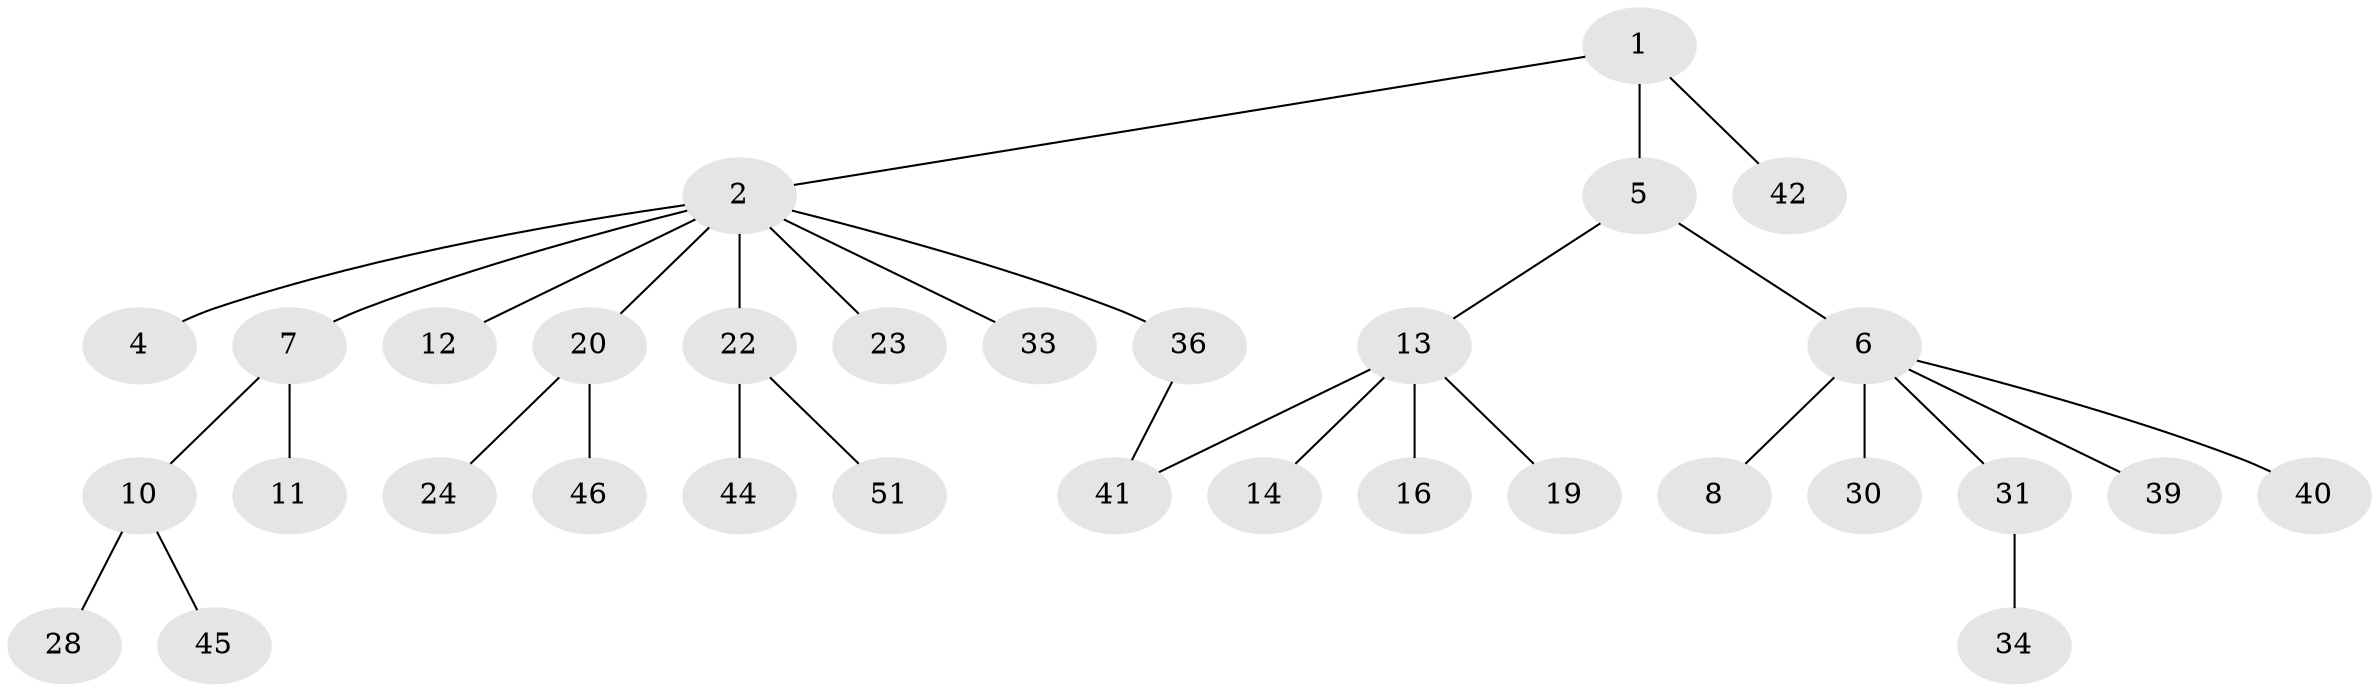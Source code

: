 // original degree distribution, {3: 0.1509433962264151, 8: 0.018867924528301886, 2: 0.33962264150943394, 5: 0.03773584905660377, 4: 0.03773584905660377, 1: 0.41509433962264153}
// Generated by graph-tools (version 1.1) at 2025/41/03/06/25 10:41:27]
// undirected, 32 vertices, 32 edges
graph export_dot {
graph [start="1"]
  node [color=gray90,style=filled];
  1 [super="+35"];
  2 [super="+3"];
  4 [super="+32"];
  5 [super="+52"];
  6 [super="+26"];
  7 [super="+9"];
  8 [super="+17"];
  10 [super="+21"];
  11;
  12;
  13 [super="+15"];
  14;
  16 [super="+18"];
  19;
  20 [super="+25"];
  22 [super="+37"];
  23 [super="+29"];
  24 [super="+27"];
  28;
  30 [super="+48"];
  31 [super="+38"];
  33 [super="+50"];
  34 [super="+53"];
  36 [super="+43"];
  39 [super="+49"];
  40;
  41;
  42;
  44;
  45 [super="+47"];
  46;
  51;
  1 -- 2;
  1 -- 5;
  1 -- 42;
  2 -- 4;
  2 -- 7;
  2 -- 20;
  2 -- 22;
  2 -- 23;
  2 -- 33;
  2 -- 12;
  2 -- 36;
  5 -- 6 [weight=2];
  5 -- 13;
  6 -- 8;
  6 -- 40;
  6 -- 39;
  6 -- 30;
  6 -- 31;
  7 -- 11;
  7 -- 10;
  10 -- 45;
  10 -- 28;
  13 -- 14;
  13 -- 16;
  13 -- 41;
  13 -- 19;
  20 -- 24;
  20 -- 46;
  22 -- 44;
  22 -- 51;
  31 -- 34;
  36 -- 41;
}
